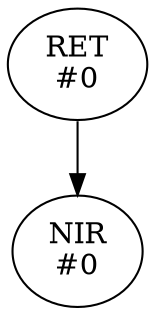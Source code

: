 digraph {NODE_96f994b0 [label="NIR
#0
"]
NODE_96f9cc70 [label="RET
#0
"]
NODE_96f9cc70 -> NODE_96f994b0;
}